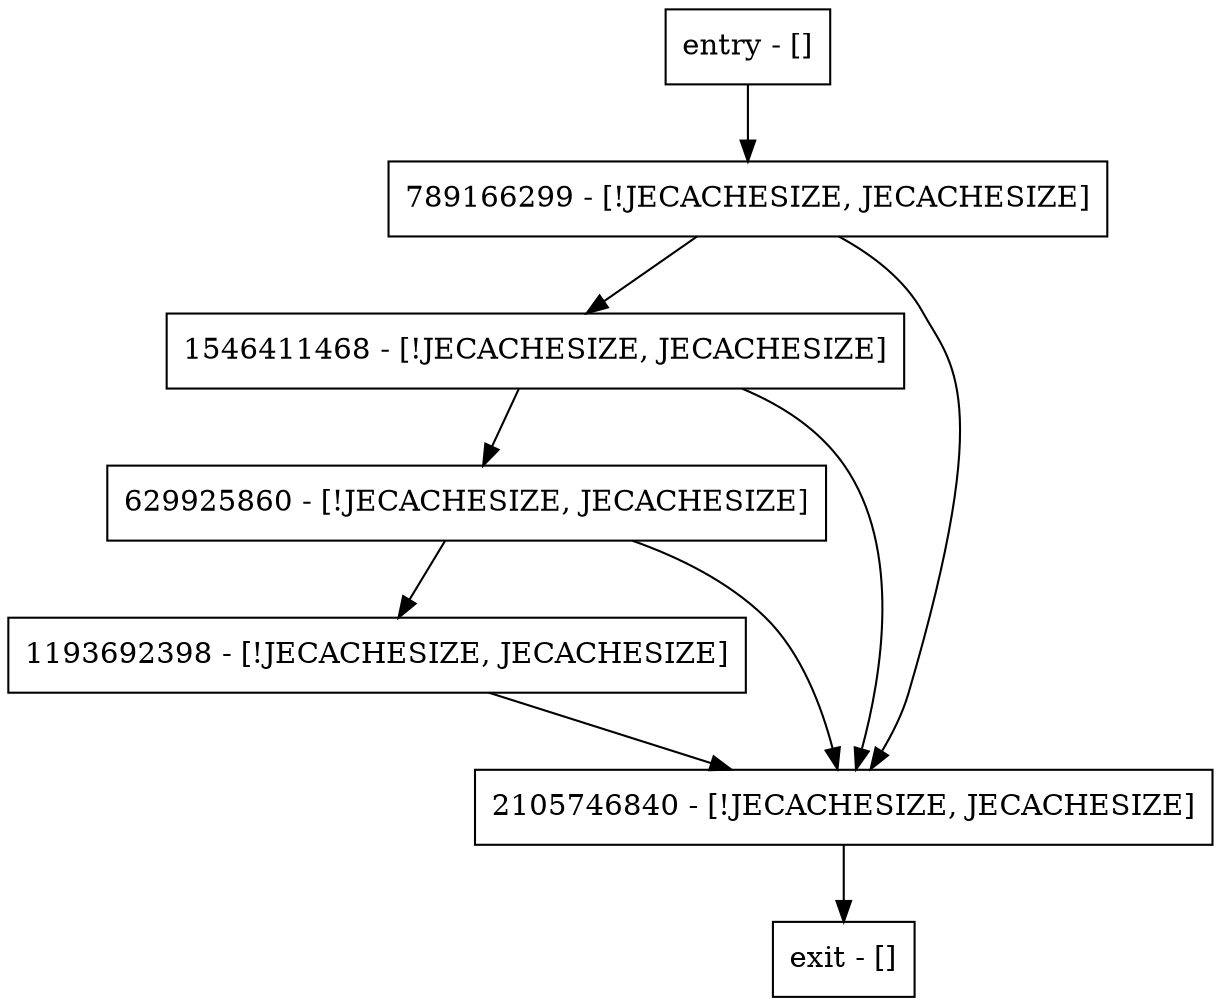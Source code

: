 digraph checkCompressedOops {
node [shape=record];
entry [label="entry - []"];
exit [label="exit - []"];
789166299 [label="789166299 - [!JECACHESIZE, JECACHESIZE]"];
1546411468 [label="1546411468 - [!JECACHESIZE, JECACHESIZE]"];
1193692398 [label="1193692398 - [!JECACHESIZE, JECACHESIZE]"];
629925860 [label="629925860 - [!JECACHESIZE, JECACHESIZE]"];
2105746840 [label="2105746840 - [!JECACHESIZE, JECACHESIZE]"];
entry;
exit;
entry -> 789166299;
789166299 -> 1546411468;
789166299 -> 2105746840;
1546411468 -> 629925860;
1546411468 -> 2105746840;
1193692398 -> 2105746840;
629925860 -> 1193692398;
629925860 -> 2105746840;
2105746840 -> exit;
}
